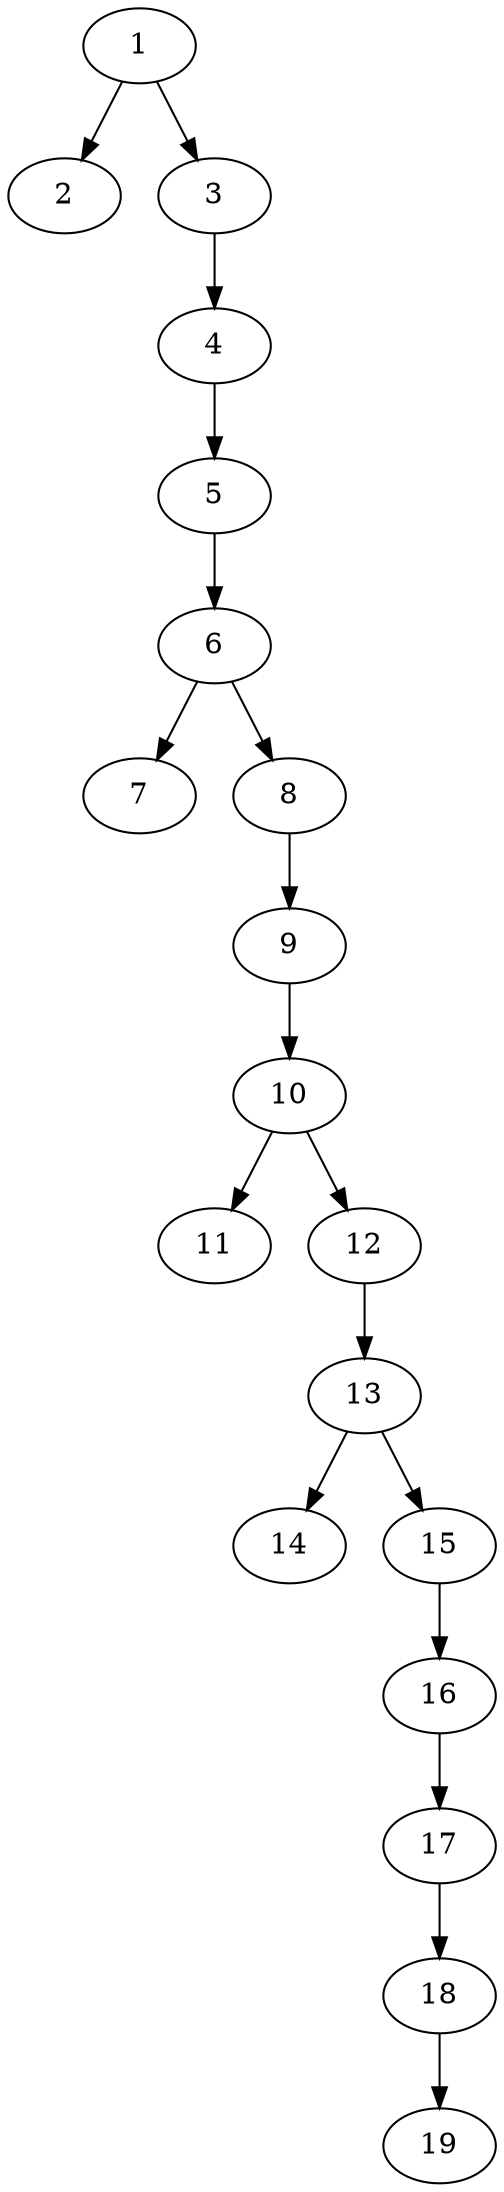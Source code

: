 // DAG (tier=1-easy, mode=compute, n=19, ccr=0.274, fat=0.361, density=0.341, regular=0.676, jump=0.051, mindata=262144, maxdata=2097152)
// DAG automatically generated by daggen at Sun Aug 24 16:33:32 2025
// /home/ermia/Project/Environments/daggen/bin/daggen --dot --ccr 0.274 --fat 0.361 --regular 0.676 --density 0.341 --jump 0.051 --mindata 262144 --maxdata 2097152 -n 19 
digraph G {
  1 [size="7837384369539046", alpha="0.09", expect_size="3918692184769523"]
  1 -> 2 [size ="10261247295488"]
  1 -> 3 [size ="10261247295488"]
  2 [size="1279087427324822", alpha="0.00", expect_size="639543713662411"]
  3 [size="93044150224612", alpha="0.14", expect_size="46522075112306"]
  3 -> 4 [size ="9301364047872"]
  4 [size="528655239214250", alpha="0.20", expect_size="264327619607125"]
  4 -> 5 [size ="34228876083200"]
  5 [size="558043451501838336", alpha="0.12", expect_size="279021725750919168"]
  5 -> 6 [size ="5422530428928"]
  6 [size="14828233564478542", alpha="0.15", expect_size="7414116782239271"]
  6 -> 7 [size ="6103626678272"]
  6 -> 8 [size ="6103626678272"]
  7 [size="17055705971106474", alpha="0.05", expect_size="8527852985553237"]
  8 [size="9248209071442352", alpha="0.17", expect_size="4624104535721176"]
  8 -> 9 [size ="7317852520448"]
  9 [size="15981926567619412", alpha="0.14", expect_size="7990963283809706"]
  9 -> 10 [size ="15721601957888"]
  10 [size="27892154973938008", alpha="0.02", expect_size="13946077486969004"]
  10 -> 11 [size ="16819628802048"]
  10 -> 12 [size ="16819628802048"]
  11 [size="11336436330324540", alpha="0.12", expect_size="5668218165162270"]
  12 [size="319415405856820", alpha="0.12", expect_size="159707702928410"]
  12 -> 13 [size ="5517363642368"]
  13 [size="7815579553631305728", alpha="0.05", expect_size="3907789776815652864"]
  13 -> 14 [size ="31506303025152"]
  13 -> 15 [size ="31506303025152"]
  14 [size="314262725339537", alpha="0.15", expect_size="157131362669768"]
  15 [size="3129579712361667", alpha="0.11", expect_size="1564789856180833"]
  15 -> 16 [size ="2802499715072"]
  16 [size="1212294807171519", alpha="0.08", expect_size="606147403585759"]
  16 -> 17 [size ="24043839291392"]
  17 [size="1920354466271351", alpha="0.14", expect_size="960177233135675"]
  17 -> 18 [size ="1099276746752"]
  18 [size="263449809346349", alpha="0.18", expect_size="131724904673174"]
  18 -> 19 [size ="4832517685248"]
  19 [size="897965612475403", alpha="0.06", expect_size="448982806237701"]
}